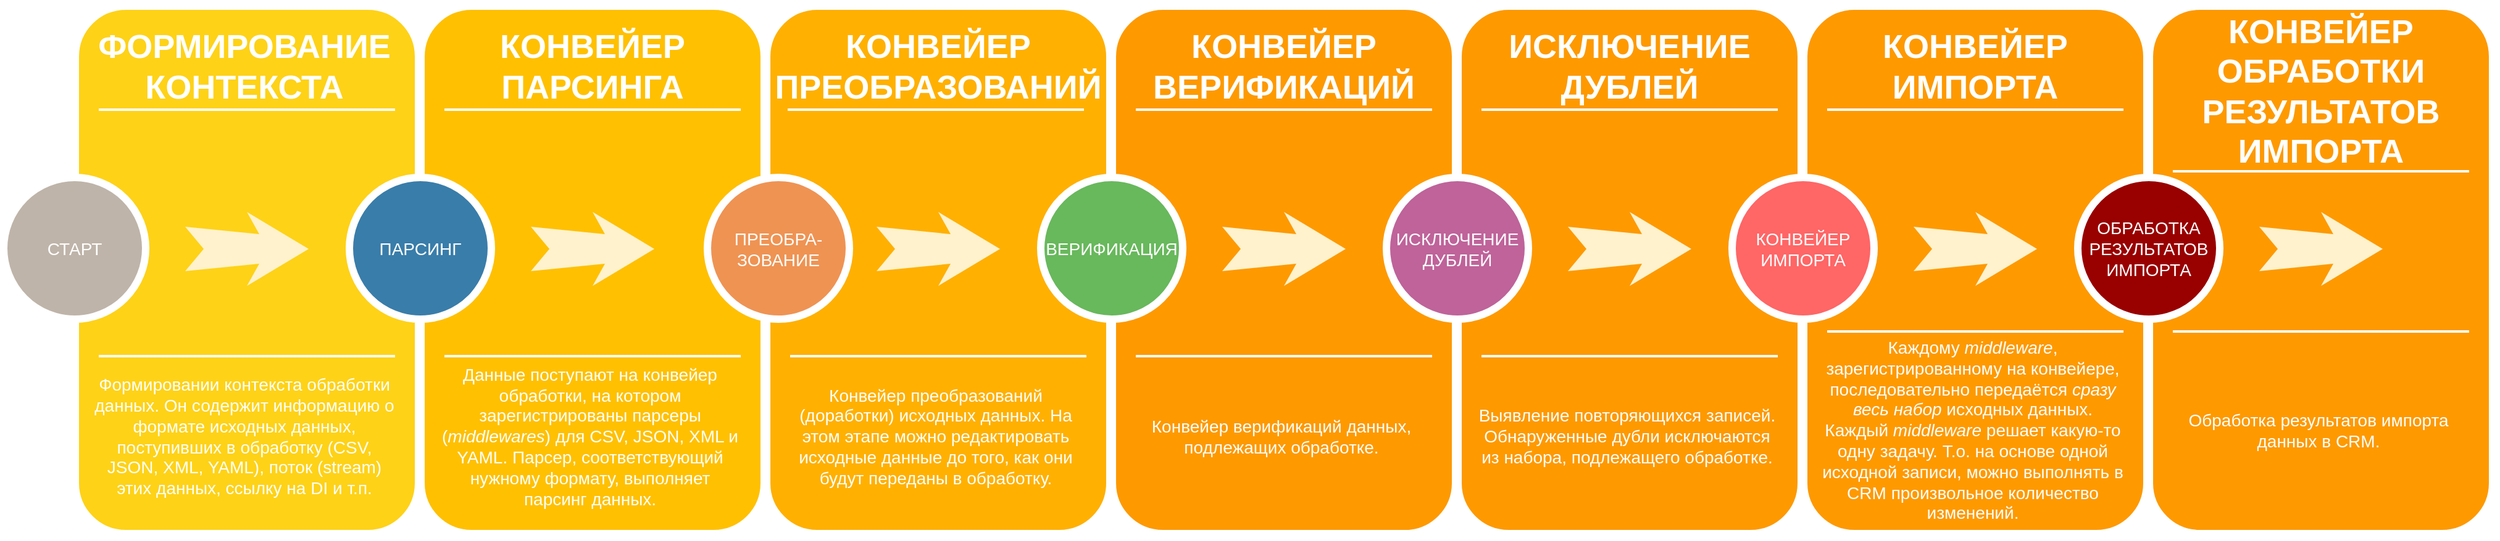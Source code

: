 <mxfile version="22.0.8" type="github">
  <diagram name="Page-1" id="12e1b939-464a-85fe-373e-61e167be1490">
    <mxGraphModel dx="2440" dy="889" grid="1" gridSize="10" guides="1" tooltips="1" connect="1" arrows="1" fold="1" page="1" pageScale="1.5" pageWidth="1169" pageHeight="826" background="none" math="0" shadow="0">
      <root>
        <mxCell id="0" />
        <mxCell id="1" parent="0" />
        <mxCell id="pM2UL4EzBKWQbs61ZJ5b-1" value="" style="whiteSpace=wrap;html=1;rounded=1;shadow=0;strokeWidth=8;fontSize=20;align=center;fillColor=#FED217;strokeColor=#FFFFFF;" vertex="1" parent="1">
          <mxGeometry x="67" y="20" width="280" height="430" as="geometry" />
        </mxCell>
        <mxCell id="pM2UL4EzBKWQbs61ZJ5b-2" value="ФОРМИРОВАНИЕ КОНТЕКСТА" style="text;html=1;strokeColor=none;fillColor=none;align=center;verticalAlign=middle;whiteSpace=wrap;rounded=0;shadow=0;fontSize=27;fontColor=#FFFFFF;fontStyle=1" vertex="1" parent="1">
          <mxGeometry x="80" y="40" width="250" height="60" as="geometry" />
        </mxCell>
        <mxCell id="pM2UL4EzBKWQbs61ZJ5b-3" value="Формировании контекста обработки данных. Он содержит информацию о формате исходных данных, поступивших в обработку (CSV, JSON, XML, YAML), поток (stream) этих данных, ссылку на DI и т.п." style="text;html=1;strokeColor=none;fillColor=none;align=center;verticalAlign=middle;whiteSpace=wrap;rounded=0;shadow=0;fontSize=14;fontColor=#FFFFFF;" vertex="1" parent="1">
          <mxGeometry x="80" y="310" width="250" height="120" as="geometry" />
        </mxCell>
        <mxCell id="pM2UL4EzBKWQbs61ZJ5b-4" value="" style="line;strokeWidth=2;html=1;rounded=0;shadow=0;fontSize=27;align=center;fillColor=none;strokeColor=#FFFFFF;" vertex="1" parent="1">
          <mxGeometry x="87" y="100" width="240" height="10" as="geometry" />
        </mxCell>
        <mxCell id="pM2UL4EzBKWQbs61ZJ5b-5" value="" style="line;strokeWidth=2;html=1;rounded=0;shadow=0;fontSize=27;align=center;fillColor=none;strokeColor=#FFFFFF;" vertex="1" parent="1">
          <mxGeometry x="87" y="300" width="240" height="10" as="geometry" />
        </mxCell>
        <mxCell id="pM2UL4EzBKWQbs61ZJ5b-6" value="СТАРТ" style="ellipse;whiteSpace=wrap;html=1;rounded=0;shadow=0;strokeWidth=6;fontSize=14;align=center;fillColor=#BFB4A9;strokeColor=#FFFFFF;fontColor=#FFFFFF;" vertex="1" parent="1">
          <mxGeometry x="10" y="160" width="115" height="115" as="geometry" />
        </mxCell>
        <mxCell id="pM2UL4EzBKWQbs61ZJ5b-7" value="" style="html=1;shadow=0;dashed=0;align=center;verticalAlign=middle;shape=mxgraph.arrows2.stylisedArrow;dy=0.6;dx=40;notch=15;feather=0.4;rounded=0;strokeWidth=1;fontSize=27;strokeColor=none;fillColor=#fff2cc;" vertex="1" parent="1">
          <mxGeometry x="157" y="188" width="100" height="60" as="geometry" />
        </mxCell>
        <mxCell id="pM2UL4EzBKWQbs61ZJ5b-9" value="" style="whiteSpace=wrap;html=1;rounded=1;shadow=0;strokeWidth=8;fontSize=20;align=center;fillColor=#FFC001;strokeColor=#FFFFFF;" vertex="1" parent="1">
          <mxGeometry x="347" y="20" width="280" height="430" as="geometry" />
        </mxCell>
        <mxCell id="pM2UL4EzBKWQbs61ZJ5b-10" value="КОНВЕЙЕР ПАРСИНГА" style="text;html=1;strokeColor=none;fillColor=none;align=center;verticalAlign=middle;whiteSpace=wrap;rounded=0;shadow=0;fontSize=27;fontColor=#FFFFFF;fontStyle=1" vertex="1" parent="1">
          <mxGeometry x="347" y="40" width="280" height="60" as="geometry" />
        </mxCell>
        <mxCell id="pM2UL4EzBKWQbs61ZJ5b-11" value="Данные поступают на конвейер обработки, на котором зарегистрированы парсеры (&lt;i&gt;middlewares&lt;/i&gt;) для CSV, JSON, XML и YAML. Парсер, соответствующий нужному формату, выполняет парсинг данных." style="text;html=1;strokeColor=none;fillColor=none;align=center;verticalAlign=middle;whiteSpace=wrap;rounded=0;shadow=0;fontSize=14;fontColor=#FFFFFF;" vertex="1" parent="1">
          <mxGeometry x="360" y="310" width="250" height="120" as="geometry" />
        </mxCell>
        <mxCell id="pM2UL4EzBKWQbs61ZJ5b-12" value="" style="line;strokeWidth=2;html=1;rounded=0;shadow=0;fontSize=27;align=center;fillColor=none;strokeColor=#FFFFFF;" vertex="1" parent="1">
          <mxGeometry x="367" y="100" width="240" height="10" as="geometry" />
        </mxCell>
        <mxCell id="pM2UL4EzBKWQbs61ZJ5b-13" value="" style="line;strokeWidth=2;html=1;rounded=0;shadow=0;fontSize=27;align=center;fillColor=none;strokeColor=#FFFFFF;" vertex="1" parent="1">
          <mxGeometry x="367" y="300" width="240" height="10" as="geometry" />
        </mxCell>
        <mxCell id="pM2UL4EzBKWQbs61ZJ5b-14" value="ПАРСИНГ" style="ellipse;whiteSpace=wrap;html=1;rounded=0;shadow=0;strokeWidth=6;fontSize=14;align=center;fillColor=#397DAA;strokeColor=#FFFFFF;fontColor=#FFFFFF;" vertex="1" parent="1">
          <mxGeometry x="290" y="160" width="115" height="115" as="geometry" />
        </mxCell>
        <mxCell id="pM2UL4EzBKWQbs61ZJ5b-15" value="" style="html=1;shadow=0;dashed=0;align=center;verticalAlign=middle;shape=mxgraph.arrows2.stylisedArrow;dy=0.6;dx=40;notch=15;feather=0.4;rounded=0;strokeWidth=1;fontSize=27;strokeColor=none;fillColor=#fff2cc;" vertex="1" parent="1">
          <mxGeometry x="437" y="188" width="100" height="60" as="geometry" />
        </mxCell>
        <mxCell id="pM2UL4EzBKWQbs61ZJ5b-16" value="" style="whiteSpace=wrap;html=1;rounded=1;shadow=0;strokeWidth=8;fontSize=20;align=center;fillColor=#FFB001;strokeColor=#FFFFFF;" vertex="1" parent="1">
          <mxGeometry x="627" y="20" width="280" height="430" as="geometry" />
        </mxCell>
        <mxCell id="pM2UL4EzBKWQbs61ZJ5b-17" value="КОНВЕЙЕР ПРЕОБРАЗОВАНИЙ" style="text;html=1;strokeColor=none;fillColor=none;align=center;verticalAlign=middle;whiteSpace=wrap;rounded=0;shadow=0;fontSize=27;fontColor=#FFFFFF;fontStyle=1" vertex="1" parent="1">
          <mxGeometry x="627" y="45" width="280" height="50" as="geometry" />
        </mxCell>
        <mxCell id="pM2UL4EzBKWQbs61ZJ5b-18" value="Конвейер преобразований (доработки) исходных данных. На этом этапе можно редактировать исходные данные до того, как они будут переданы в обработку." style="text;html=1;strokeColor=none;fillColor=none;align=center;verticalAlign=middle;whiteSpace=wrap;rounded=0;shadow=0;fontSize=14;fontColor=#FFFFFF;" vertex="1" parent="1">
          <mxGeometry x="640" y="310" width="250" height="120" as="geometry" />
        </mxCell>
        <mxCell id="pM2UL4EzBKWQbs61ZJ5b-19" value="" style="line;strokeWidth=2;html=1;rounded=0;shadow=0;fontSize=27;align=center;fillColor=none;strokeColor=#FFFFFF;" vertex="1" parent="1">
          <mxGeometry x="645" y="100" width="240" height="10" as="geometry" />
        </mxCell>
        <mxCell id="pM2UL4EzBKWQbs61ZJ5b-20" value="" style="line;strokeWidth=2;html=1;rounded=0;shadow=0;fontSize=27;align=center;fillColor=none;strokeColor=#FFFFFF;" vertex="1" parent="1">
          <mxGeometry x="647" y="300" width="240" height="10" as="geometry" />
        </mxCell>
        <mxCell id="pM2UL4EzBKWQbs61ZJ5b-21" value="ПРЕОБРА-ЗОВАНИЕ" style="ellipse;whiteSpace=wrap;html=1;rounded=0;shadow=0;strokeWidth=6;fontSize=14;align=center;fillColor=#EF9353;strokeColor=#FFFFFF;fontColor=#FFFFFF;" vertex="1" parent="1">
          <mxGeometry x="580" y="160" width="115" height="115" as="geometry" />
        </mxCell>
        <mxCell id="pM2UL4EzBKWQbs61ZJ5b-22" value="" style="html=1;shadow=0;dashed=0;align=center;verticalAlign=middle;shape=mxgraph.arrows2.stylisedArrow;dy=0.6;dx=40;notch=15;feather=0.4;rounded=0;strokeWidth=1;fontSize=27;strokeColor=none;fillColor=#fff2cc;" vertex="1" parent="1">
          <mxGeometry x="717" y="188" width="100" height="60" as="geometry" />
        </mxCell>
        <mxCell id="pM2UL4EzBKWQbs61ZJ5b-23" value="" style="whiteSpace=wrap;html=1;rounded=1;shadow=0;strokeWidth=8;fontSize=20;align=center;fillColor=#FE9900;strokeColor=#FFFFFF;" vertex="1" parent="1">
          <mxGeometry x="907" y="20" width="280" height="430" as="geometry" />
        </mxCell>
        <mxCell id="pM2UL4EzBKWQbs61ZJ5b-24" value="КОНВЕЙЕР ВЕРИФИКАЦИЙ" style="text;html=1;strokeColor=none;fillColor=none;align=center;verticalAlign=middle;whiteSpace=wrap;rounded=0;shadow=0;fontSize=27;fontColor=#FFFFFF;fontStyle=1" vertex="1" parent="1">
          <mxGeometry x="907" y="40" width="280" height="60" as="geometry" />
        </mxCell>
        <mxCell id="pM2UL4EzBKWQbs61ZJ5b-25" value="Конвейер верификаций данных, подлежащих обработке." style="text;html=1;strokeColor=none;fillColor=none;align=center;verticalAlign=middle;whiteSpace=wrap;rounded=0;shadow=0;fontSize=14;fontColor=#FFFFFF;" vertex="1" parent="1">
          <mxGeometry x="920" y="310" width="250" height="120" as="geometry" />
        </mxCell>
        <mxCell id="pM2UL4EzBKWQbs61ZJ5b-26" value="" style="line;strokeWidth=2;html=1;rounded=0;shadow=0;fontSize=27;align=center;fillColor=none;strokeColor=#FFFFFF;" vertex="1" parent="1">
          <mxGeometry x="927" y="100" width="240" height="10" as="geometry" />
        </mxCell>
        <mxCell id="pM2UL4EzBKWQbs61ZJ5b-27" value="" style="line;strokeWidth=2;html=1;rounded=0;shadow=0;fontSize=27;align=center;fillColor=none;strokeColor=#FFFFFF;" vertex="1" parent="1">
          <mxGeometry x="927" y="300" width="240" height="10" as="geometry" />
        </mxCell>
        <mxCell id="pM2UL4EzBKWQbs61ZJ5b-28" value="ВЕРИФИКАЦИЯ" style="ellipse;whiteSpace=wrap;html=1;rounded=0;shadow=0;strokeWidth=6;fontSize=14;align=center;fillColor=#68B85C;strokeColor=#FFFFFF;fontColor=#FFFFFF;" vertex="1" parent="1">
          <mxGeometry x="850" y="160" width="115" height="115" as="geometry" />
        </mxCell>
        <mxCell id="pM2UL4EzBKWQbs61ZJ5b-29" value="" style="html=1;shadow=0;dashed=0;align=center;verticalAlign=middle;shape=mxgraph.arrows2.stylisedArrow;dy=0.6;dx=40;notch=15;feather=0.4;rounded=0;strokeWidth=1;fontSize=27;strokeColor=none;fillColor=#fff2cc;" vertex="1" parent="1">
          <mxGeometry x="997" y="188" width="100" height="60" as="geometry" />
        </mxCell>
        <mxCell id="pM2UL4EzBKWQbs61ZJ5b-30" value="" style="whiteSpace=wrap;html=1;rounded=1;shadow=0;strokeWidth=8;fontSize=20;align=center;fillColor=#FE9900;strokeColor=#FFFFFF;" vertex="1" parent="1">
          <mxGeometry x="1187" y="20" width="280" height="430" as="geometry" />
        </mxCell>
        <mxCell id="pM2UL4EzBKWQbs61ZJ5b-31" value="ИСКЛЮЧЕНИЕ ДУБЛЕЙ" style="text;html=1;strokeColor=none;fillColor=none;align=center;verticalAlign=middle;whiteSpace=wrap;rounded=0;shadow=0;fontSize=27;fontColor=#FFFFFF;fontStyle=1" vertex="1" parent="1">
          <mxGeometry x="1187" y="40" width="280" height="60" as="geometry" />
        </mxCell>
        <mxCell id="pM2UL4EzBKWQbs61ZJ5b-32" value="Выявление повторяющихся записей. Обнаруженные дубли исключаются из набора, подлежащего обработке." style="text;html=1;strokeColor=none;fillColor=none;align=center;verticalAlign=middle;whiteSpace=wrap;rounded=0;shadow=0;fontSize=14;fontColor=#FFFFFF;" vertex="1" parent="1">
          <mxGeometry x="1200" y="310" width="250" height="120" as="geometry" />
        </mxCell>
        <mxCell id="pM2UL4EzBKWQbs61ZJ5b-33" value="" style="line;strokeWidth=2;html=1;rounded=0;shadow=0;fontSize=27;align=center;fillColor=none;strokeColor=#FFFFFF;" vertex="1" parent="1">
          <mxGeometry x="1207" y="100" width="240" height="10" as="geometry" />
        </mxCell>
        <mxCell id="pM2UL4EzBKWQbs61ZJ5b-34" value="" style="line;strokeWidth=2;html=1;rounded=0;shadow=0;fontSize=27;align=center;fillColor=none;strokeColor=#FFFFFF;" vertex="1" parent="1">
          <mxGeometry x="1207" y="300" width="240" height="10" as="geometry" />
        </mxCell>
        <mxCell id="pM2UL4EzBKWQbs61ZJ5b-35" value="" style="html=1;shadow=0;dashed=0;align=center;verticalAlign=middle;shape=mxgraph.arrows2.stylisedArrow;dy=0.6;dx=40;notch=15;feather=0.4;rounded=0;strokeWidth=1;fontSize=27;strokeColor=none;fillColor=#fff2cc;" vertex="1" parent="1">
          <mxGeometry x="1277" y="188" width="100" height="60" as="geometry" />
        </mxCell>
        <mxCell id="pM2UL4EzBKWQbs61ZJ5b-36" value="ИСКЛЮЧЕНИЕ ДУБЛЕЙ" style="ellipse;whiteSpace=wrap;html=1;rounded=0;shadow=0;strokeWidth=6;fontSize=14;align=center;fillColor=#BF639A;strokeColor=#FFFFFF;fontColor=#FFFFFF;" vertex="1" parent="1">
          <mxGeometry x="1130" y="160" width="115" height="115" as="geometry" />
        </mxCell>
        <mxCell id="pM2UL4EzBKWQbs61ZJ5b-37" value="" style="whiteSpace=wrap;html=1;rounded=1;shadow=0;strokeWidth=8;fontSize=20;align=center;fillColor=#FE9900;strokeColor=#FFFFFF;" vertex="1" parent="1">
          <mxGeometry x="1467" y="20" width="280" height="430" as="geometry" />
        </mxCell>
        <mxCell id="pM2UL4EzBKWQbs61ZJ5b-38" value="КОНВЕЙЕР ИМПОРТА" style="text;html=1;strokeColor=none;fillColor=none;align=center;verticalAlign=middle;whiteSpace=wrap;rounded=0;shadow=0;fontSize=27;fontColor=#FFFFFF;fontStyle=1" vertex="1" parent="1">
          <mxGeometry x="1467" y="40" width="280" height="60" as="geometry" />
        </mxCell>
        <mxCell id="pM2UL4EzBKWQbs61ZJ5b-39" value="Каждому &lt;i&gt;middleware&lt;/i&gt;, зарегистрированному на конвейере, последовательно передаётся &lt;i&gt;сразу весь набор&lt;/i&gt; исходных данных. Каждый &lt;i&gt;middleware &lt;/i&gt;решает какую-то одну задачу. Т.о. на основе одной исходной записи, можно выполнять в CRM произвольное количество изменений." style="text;html=1;strokeColor=none;fillColor=none;align=center;verticalAlign=middle;whiteSpace=wrap;rounded=0;shadow=0;fontSize=14;fontColor=#FFFFFF;" vertex="1" parent="1">
          <mxGeometry x="1480" y="300" width="250" height="130" as="geometry" />
        </mxCell>
        <mxCell id="pM2UL4EzBKWQbs61ZJ5b-40" value="" style="line;strokeWidth=2;html=1;rounded=0;shadow=0;fontSize=27;align=center;fillColor=none;strokeColor=#FFFFFF;" vertex="1" parent="1">
          <mxGeometry x="1487" y="100" width="240" height="10" as="geometry" />
        </mxCell>
        <mxCell id="pM2UL4EzBKWQbs61ZJ5b-41" value="" style="line;strokeWidth=2;html=1;rounded=0;shadow=0;fontSize=27;align=center;fillColor=none;strokeColor=#FFFFFF;" vertex="1" parent="1">
          <mxGeometry x="1487" y="280" width="240" height="10" as="geometry" />
        </mxCell>
        <mxCell id="pM2UL4EzBKWQbs61ZJ5b-42" value="" style="html=1;shadow=0;dashed=0;align=center;verticalAlign=middle;shape=mxgraph.arrows2.stylisedArrow;dy=0.6;dx=40;notch=15;feather=0.4;rounded=0;strokeWidth=1;fontSize=27;strokeColor=none;fillColor=#fff2cc;" vertex="1" parent="1">
          <mxGeometry x="1557" y="188" width="100" height="60" as="geometry" />
        </mxCell>
        <mxCell id="pM2UL4EzBKWQbs61ZJ5b-43" value="КОНВЕЙЕР ИМПОРТА" style="ellipse;whiteSpace=wrap;html=1;rounded=0;shadow=0;strokeWidth=6;fontSize=14;align=center;fillColor=#FF6666;strokeColor=#FFFFFF;fontColor=#FFFFFF;" vertex="1" parent="1">
          <mxGeometry x="1410" y="160" width="115" height="115" as="geometry" />
        </mxCell>
        <mxCell id="pM2UL4EzBKWQbs61ZJ5b-44" value="" style="whiteSpace=wrap;html=1;rounded=1;shadow=0;strokeWidth=8;fontSize=20;align=center;fillColor=#FE9900;strokeColor=#FFFFFF;" vertex="1" parent="1">
          <mxGeometry x="1747" y="20" width="280" height="430" as="geometry" />
        </mxCell>
        <mxCell id="pM2UL4EzBKWQbs61ZJ5b-45" value="КОНВЕЙЕР ОБРАБОТКИ РЕЗУЛЬТАТОВ ИМПОРТА" style="text;html=1;strokeColor=none;fillColor=none;align=center;verticalAlign=middle;whiteSpace=wrap;rounded=0;shadow=0;fontSize=27;fontColor=#FFFFFF;fontStyle=1" vertex="1" parent="1">
          <mxGeometry x="1747" y="40" width="280" height="100" as="geometry" />
        </mxCell>
        <mxCell id="pM2UL4EzBKWQbs61ZJ5b-46" value="Обработка результатов импорта данных в CRM." style="text;html=1;strokeColor=none;fillColor=none;align=center;verticalAlign=middle;whiteSpace=wrap;rounded=0;shadow=0;fontSize=14;fontColor=#FFFFFF;" vertex="1" parent="1">
          <mxGeometry x="1760" y="300" width="250" height="130" as="geometry" />
        </mxCell>
        <mxCell id="pM2UL4EzBKWQbs61ZJ5b-47" value="" style="line;strokeWidth=2;html=1;rounded=0;shadow=0;fontSize=27;align=center;fillColor=none;strokeColor=#FFFFFF;" vertex="1" parent="1">
          <mxGeometry x="1767" y="150" width="240" height="10" as="geometry" />
        </mxCell>
        <mxCell id="pM2UL4EzBKWQbs61ZJ5b-48" value="" style="line;strokeWidth=2;html=1;rounded=0;shadow=0;fontSize=27;align=center;fillColor=none;strokeColor=#FFFFFF;" vertex="1" parent="1">
          <mxGeometry x="1767" y="280" width="240" height="10" as="geometry" />
        </mxCell>
        <mxCell id="pM2UL4EzBKWQbs61ZJ5b-49" value="" style="html=1;shadow=0;dashed=0;align=center;verticalAlign=middle;shape=mxgraph.arrows2.stylisedArrow;dy=0.6;dx=40;notch=15;feather=0.4;rounded=0;strokeWidth=1;fontSize=27;strokeColor=none;fillColor=#fff2cc;" vertex="1" parent="1">
          <mxGeometry x="1837" y="188" width="100" height="60" as="geometry" />
        </mxCell>
        <mxCell id="pM2UL4EzBKWQbs61ZJ5b-50" value="ОБРАБОТКА РЕЗУЛЬТАТОВ ИМПОРТА" style="ellipse;whiteSpace=wrap;html=1;rounded=0;shadow=0;strokeWidth=6;fontSize=14;align=center;fillColor=#990000;strokeColor=#FFFFFF;fontColor=#FFFFFF;" vertex="1" parent="1">
          <mxGeometry x="1690" y="160" width="115" height="115" as="geometry" />
        </mxCell>
      </root>
    </mxGraphModel>
  </diagram>
</mxfile>
